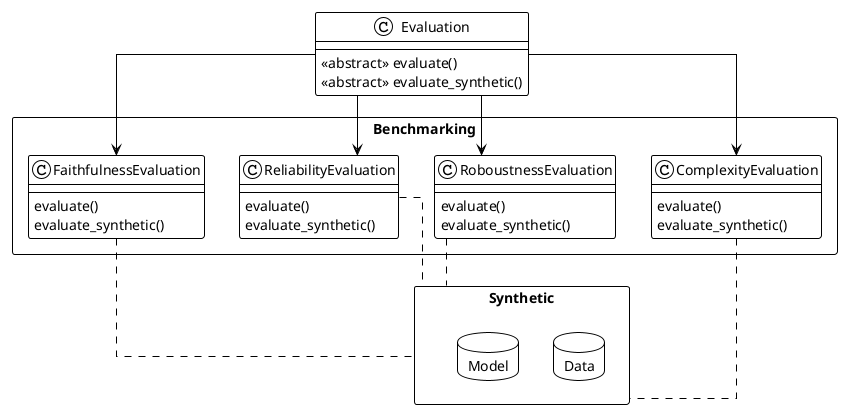 @startuml
!theme plain

skinparam linetype ortho
class Evaluation{
    <<abstract>> evaluate()
    <<abstract>> evaluate_synthetic()


}

class  Benchmarking.ComplexityEvaluation{
    evaluate()
    evaluate_synthetic()
}

class  Benchmarking.RoboustnessEvaluation{
    evaluate()
    evaluate_synthetic()
}

class  Benchmarking.ReliabilityEvaluation{
    evaluate()
    evaluate_synthetic()
}
class  Benchmarking.FaithfulnessEvaluation{
    evaluate()
    evaluate_synthetic()

}


package Synthetic.Data <<Database>>{


}
package Synthetic.Model <<Database>>{


}


package Benchmarking <<Rectangle>>  {
.Evaluation -->  Benchmarking.ComplexityEvaluation
.Evaluation -->  Benchmarking.ReliabilityEvaluation
.Evaluation -->  Benchmarking.FaithfulnessEvaluation
.Evaluation -->  Benchmarking.RoboustnessEvaluation


}
package Synthetic <<Rectangle>>  {

}

Benchmarking.ComplexityEvaluation -[dashed]- Synthetic 
Benchmarking.ReliabilityEvaluation  -[dashed]- Synthetic 
Benchmarking.FaithfulnessEvaluation  -[dashed]- Synthetic 
Benchmarking.RoboustnessEvaluation -[dashed]- Synthetic
@enduml